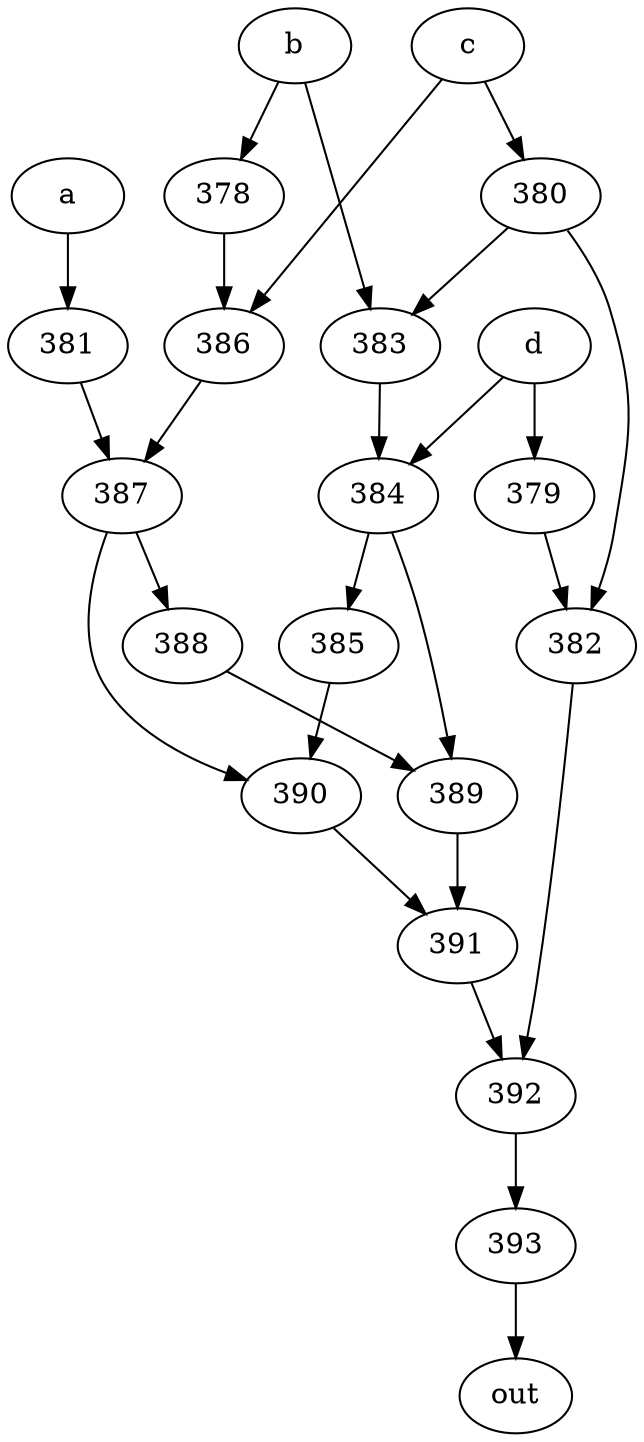 strict digraph "" {
	393 -> out;
	a -> 381;
	381 -> 387;
	387 -> 388;
	387 -> 390;
	b -> 378;
	b -> 383;
	378 -> 386;
	383 -> 384;
	386 -> 387;
	384 -> 385;
	384 -> 389;
	c -> 386;
	c -> 380;
	380 -> 383;
	380 -> 382;
	382 -> 392;
	d -> 384;
	d -> 379;
	379 -> 382;
	385 -> 390;
	389 -> 391;
	392 -> 393;
	388 -> 389;
	390 -> 391;
	391 -> 392;
}
